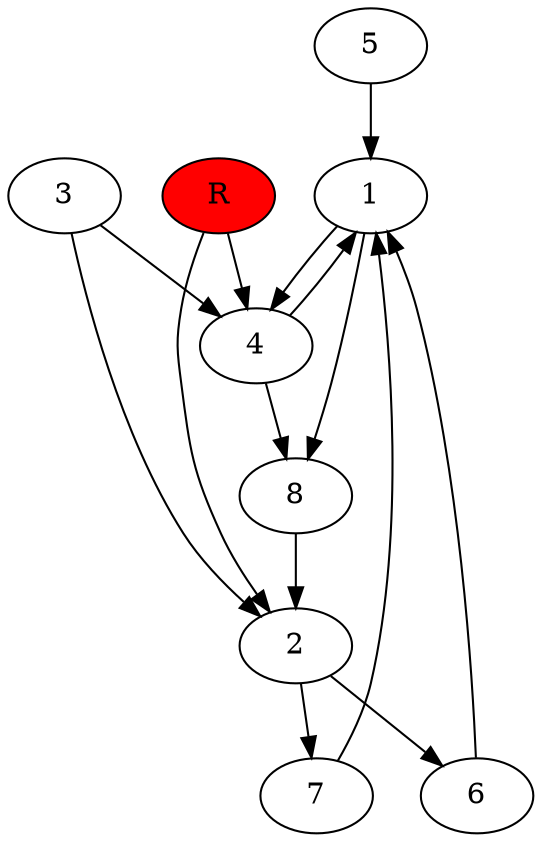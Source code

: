 digraph prb11153 {
	1
	2
	3
	4
	5
	6
	7
	8
	R [fillcolor="#ff0000" style=filled]
	1 -> 4
	1 -> 8
	2 -> 6
	2 -> 7
	3 -> 2
	3 -> 4
	4 -> 1
	4 -> 8
	5 -> 1
	6 -> 1
	7 -> 1
	8 -> 2
	R -> 2
	R -> 4
}
